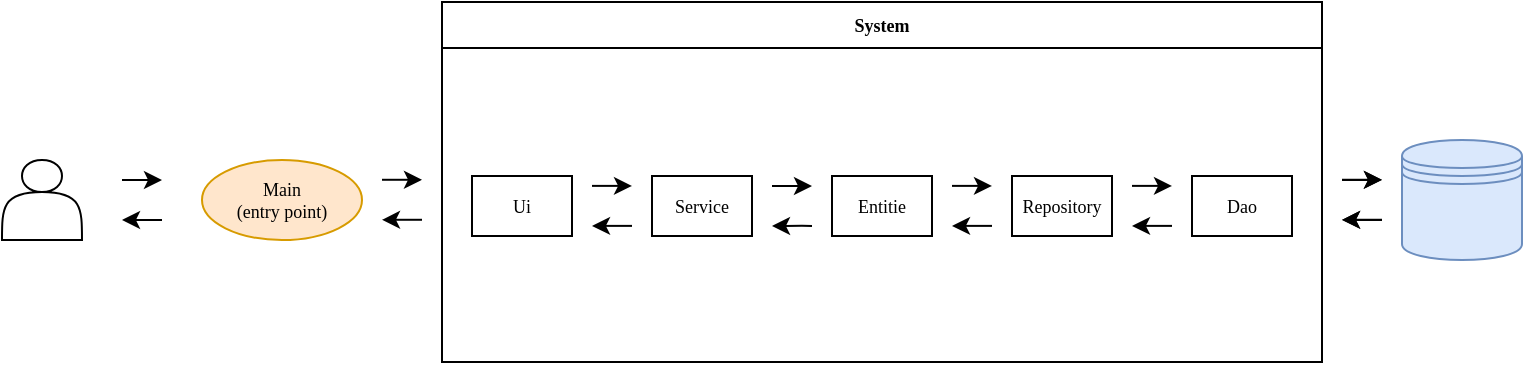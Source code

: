 <mxfile version="24.7.5">
  <diagram name="Page-1" id="M-lVSYPgohxnvnwa9WL2">
    <mxGraphModel dx="956" dy="561" grid="1" gridSize="10" guides="1" tooltips="1" connect="1" arrows="1" fold="1" page="1" pageScale="1" pageWidth="850" pageHeight="1100" math="0" shadow="0">
      <root>
        <mxCell id="0" />
        <mxCell id="1" parent="0" />
        <mxCell id="PnzeAUkAKQMdmgCFdvLM-7" value="" style="shape=actor;movable=0;resizable=0;rotatable=0;deletable=0;editable=0;locked=1;connectable=0;fontFamily=agave;labelBorderColor=none;labelBackgroundColor=none;fontColor=default;fontSize=9;verticalAlign=middle;horizontal=1;textShadow=0;" vertex="1" parent="1">
          <mxGeometry x="40" y="260" width="40" height="40" as="geometry" />
        </mxCell>
        <mxCell id="PnzeAUkAKQMdmgCFdvLM-35" value="Main&#xa;(entry point)" style="ellipse;align=center;newEdgeStyle={&quot;edgeStyle&quot;:&quot;entityRelationEdgeStyle&quot;,&quot;startArrow&quot;:&quot;none&quot;,&quot;endArrow&quot;:&quot;none&quot;,&quot;segment&quot;:10,&quot;curved&quot;:1,&quot;sourcePerimeterSpacing&quot;:0,&quot;targetPerimeterSpacing&quot;:0};treeFolding=1;treeMoving=1;fillColor=#ffe6cc;strokeColor=#d79b00;movable=0;resizable=0;rotatable=0;deletable=0;editable=0;locked=1;connectable=0;fontFamily=agave;labelBorderColor=none;labelBackgroundColor=none;fontColor=default;fontSize=9;spacing=0;verticalAlign=middle;horizontal=1;textShadow=0;" vertex="1" parent="1">
          <mxGeometry x="140" y="260" width="80" height="40" as="geometry" />
        </mxCell>
        <mxCell id="PnzeAUkAKQMdmgCFdvLM-49" value="" style="shape=datastore;whiteSpace=wrap;html=1;fillColor=#dae8fc;strokeColor=#6c8ebf;movable=0;resizable=0;rotatable=0;deletable=0;editable=0;locked=1;connectable=0;fontSize=9;verticalAlign=middle;horizontal=1;fontColor=default;labelBackgroundColor=none;labelBorderColor=none;textShadow=0;" vertex="1" parent="1">
          <mxGeometry x="740" y="250" width="60" height="60" as="geometry" />
        </mxCell>
        <mxCell id="PnzeAUkAKQMdmgCFdvLM-57" value="" style="endArrow=classic;rounded=0;movable=0;resizable=0;rotatable=0;deletable=0;editable=0;locked=1;connectable=0;fontFamily=agave;labelBorderColor=none;labelBackgroundColor=none;fontColor=default;fontSize=9;verticalAlign=middle;horizontal=1;textShadow=0;" edge="1" parent="1">
          <mxGeometry width="50" height="50" relative="1" as="geometry">
            <mxPoint x="100" y="270" as="sourcePoint" />
            <mxPoint x="120" y="270" as="targetPoint" />
          </mxGeometry>
        </mxCell>
        <mxCell id="PnzeAUkAKQMdmgCFdvLM-61" value="" style="endArrow=classic;rounded=0;movable=0;resizable=0;rotatable=0;deletable=0;editable=0;locked=1;connectable=0;fontFamily=agave;labelBorderColor=none;labelBackgroundColor=none;fontColor=default;fontSize=9;verticalAlign=middle;horizontal=1;textShadow=0;" edge="1" parent="1">
          <mxGeometry width="50" height="50" relative="1" as="geometry">
            <mxPoint x="120" y="290" as="sourcePoint" />
            <mxPoint x="100" y="290" as="targetPoint" />
          </mxGeometry>
        </mxCell>
        <mxCell id="PnzeAUkAKQMdmgCFdvLM-66" value="" style="endArrow=classic;rounded=0;movable=0;resizable=0;rotatable=0;deletable=0;editable=0;locked=1;connectable=0;fontFamily=agave;labelBorderColor=none;labelBackgroundColor=none;fontColor=default;fontSize=9;verticalAlign=middle;horizontal=1;textShadow=0;" edge="1" parent="1">
          <mxGeometry width="50" height="50" relative="1" as="geometry">
            <mxPoint x="710" y="269.94" as="sourcePoint" />
            <mxPoint x="730" y="269.94" as="targetPoint" />
          </mxGeometry>
        </mxCell>
        <mxCell id="PnzeAUkAKQMdmgCFdvLM-68" value="" style="endArrow=classic;rounded=0;movable=0;resizable=0;rotatable=0;deletable=0;editable=0;locked=1;connectable=0;fontFamily=agave;labelBorderColor=none;labelBackgroundColor=none;fontColor=default;fontSize=9;verticalAlign=middle;horizontal=1;textShadow=0;" edge="1" parent="1">
          <mxGeometry width="50" height="50" relative="1" as="geometry">
            <mxPoint x="730" y="289.94" as="sourcePoint" />
            <mxPoint x="710" y="289.94" as="targetPoint" />
            <Array as="points">
              <mxPoint x="720" y="289.94" />
            </Array>
          </mxGeometry>
        </mxCell>
        <mxCell id="PnzeAUkAKQMdmgCFdvLM-71" value="System" style="swimlane;movable=0;resizable=0;rotatable=0;deletable=0;editable=0;locked=1;connectable=0;fontFamily=agave;labelBorderColor=none;labelBackgroundColor=none;fontColor=default;fontSize=9;verticalAlign=middle;horizontal=1;textShadow=0;" vertex="1" parent="1">
          <mxGeometry x="260" y="181" width="440" height="180" as="geometry" />
        </mxCell>
        <UserObject label="Dao" treeRoot="1" id="PnzeAUkAKQMdmgCFdvLM-48">
          <mxCell style="align=center;treeFolding=1;treeMoving=1;newEdgeStyle={&quot;edgeStyle&quot;:&quot;elbowEdgeStyle&quot;,&quot;startArrow&quot;:&quot;none&quot;,&quot;endArrow&quot;:&quot;none&quot;};movable=0;resizable=0;rotatable=0;deletable=0;editable=0;locked=1;connectable=0;fontFamily=agave;labelBorderColor=none;labelBackgroundColor=none;fontColor=default;fontSize=9;verticalAlign=middle;horizontal=1;textShadow=0;" vertex="1" collapsed="1" parent="PnzeAUkAKQMdmgCFdvLM-71">
            <mxGeometry x="375" y="87" width="50" height="30" as="geometry" />
          </mxCell>
        </UserObject>
        <UserObject label="Service" treeRoot="1" id="PnzeAUkAKQMdmgCFdvLM-45">
          <mxCell style="align=center;treeFolding=1;treeMoving=1;newEdgeStyle={&quot;edgeStyle&quot;:&quot;elbowEdgeStyle&quot;,&quot;startArrow&quot;:&quot;none&quot;,&quot;endArrow&quot;:&quot;none&quot;};movable=0;resizable=0;rotatable=0;deletable=0;editable=0;locked=1;connectable=0;fontFamily=agave;labelBorderColor=none;labelBackgroundColor=none;fontColor=default;fontSize=9;verticalAlign=middle;horizontal=1;textShadow=0;" vertex="1" parent="PnzeAUkAKQMdmgCFdvLM-71">
            <mxGeometry x="105" y="87" width="50" height="30" as="geometry" />
          </mxCell>
        </UserObject>
        <UserObject label="Entitie" treeRoot="1" id="PnzeAUkAKQMdmgCFdvLM-46">
          <mxCell style="align=center;treeFolding=1;treeMoving=1;newEdgeStyle={&quot;edgeStyle&quot;:&quot;elbowEdgeStyle&quot;,&quot;startArrow&quot;:&quot;none&quot;,&quot;endArrow&quot;:&quot;none&quot;};movable=0;resizable=0;rotatable=0;deletable=0;editable=0;locked=1;connectable=0;fontFamily=agave;labelBorderColor=none;labelBackgroundColor=none;fontColor=default;fontSize=9;verticalAlign=middle;horizontal=1;textShadow=0;" vertex="1" parent="PnzeAUkAKQMdmgCFdvLM-71">
            <mxGeometry x="195" y="87" width="50" height="30" as="geometry" />
          </mxCell>
        </UserObject>
        <UserObject label="Repository" treeRoot="1" id="PnzeAUkAKQMdmgCFdvLM-47">
          <mxCell style="align=center;treeFolding=1;treeMoving=1;newEdgeStyle={&quot;edgeStyle&quot;:&quot;elbowEdgeStyle&quot;,&quot;startArrow&quot;:&quot;none&quot;,&quot;endArrow&quot;:&quot;none&quot;};movable=0;resizable=0;rotatable=0;deletable=0;editable=0;locked=1;connectable=0;fontFamily=agave;labelBorderColor=none;labelBackgroundColor=none;fontColor=default;fontSize=9;verticalAlign=middle;horizontal=1;textShadow=0;" vertex="1" parent="PnzeAUkAKQMdmgCFdvLM-71">
            <mxGeometry x="285" y="87" width="50" height="30" as="geometry" />
          </mxCell>
        </UserObject>
        <UserObject label="Ui" treeRoot="1" id="PnzeAUkAKQMdmgCFdvLM-43">
          <mxCell style="align=center;treeFolding=1;treeMoving=1;newEdgeStyle={&quot;edgeStyle&quot;:&quot;elbowEdgeStyle&quot;,&quot;startArrow&quot;:&quot;none&quot;,&quot;endArrow&quot;:&quot;none&quot;};movable=0;resizable=0;rotatable=0;deletable=0;editable=0;locked=1;connectable=0;fontFamily=agave;labelBorderColor=none;labelBackgroundColor=none;fontColor=default;fontSize=9;verticalAlign=middle;horizontal=1;textShadow=0;" vertex="1" parent="PnzeAUkAKQMdmgCFdvLM-71">
            <mxGeometry x="15" y="87" width="50" height="30" as="geometry" />
          </mxCell>
        </UserObject>
        <mxCell id="PnzeAUkAKQMdmgCFdvLM-83" value="" style="endArrow=classic;rounded=0;movable=0;resizable=0;rotatable=0;deletable=0;editable=0;locked=1;connectable=0;fontFamily=agave;labelBorderColor=none;labelBackgroundColor=none;fontColor=default;fontSize=9;verticalAlign=middle;horizontal=1;textShadow=0;" edge="1" parent="PnzeAUkAKQMdmgCFdvLM-71">
          <mxGeometry width="50" height="50" relative="1" as="geometry">
            <mxPoint x="95" y="111.94" as="sourcePoint" />
            <mxPoint x="75" y="111.94" as="targetPoint" />
            <Array as="points">
              <mxPoint x="85" y="111.94" />
            </Array>
          </mxGeometry>
        </mxCell>
        <mxCell id="PnzeAUkAKQMdmgCFdvLM-84" value="" style="endArrow=classic;rounded=0;movable=0;resizable=0;rotatable=0;deletable=0;editable=0;locked=1;connectable=0;fontFamily=agave;labelBorderColor=none;labelBackgroundColor=none;fontColor=default;fontSize=9;verticalAlign=middle;horizontal=1;textShadow=0;" edge="1" parent="PnzeAUkAKQMdmgCFdvLM-71">
          <mxGeometry width="50" height="50" relative="1" as="geometry">
            <mxPoint x="75" y="91.94" as="sourcePoint" />
            <mxPoint x="95" y="91.94" as="targetPoint" />
          </mxGeometry>
        </mxCell>
        <mxCell id="PnzeAUkAKQMdmgCFdvLM-85" value="" style="endArrow=classic;rounded=0;movable=0;resizable=0;rotatable=0;deletable=0;editable=0;locked=1;connectable=0;fontFamily=agave;labelBorderColor=none;labelBackgroundColor=none;fontColor=default;fontSize=9;verticalAlign=middle;horizontal=1;textShadow=0;" edge="1" parent="PnzeAUkAKQMdmgCFdvLM-71">
          <mxGeometry width="50" height="50" relative="1" as="geometry">
            <mxPoint x="185" y="112" as="sourcePoint" />
            <mxPoint x="165" y="112" as="targetPoint" />
            <Array as="points">
              <mxPoint x="180" y="111.93" />
            </Array>
          </mxGeometry>
        </mxCell>
        <mxCell id="PnzeAUkAKQMdmgCFdvLM-86" value="" style="endArrow=classic;rounded=0;movable=0;resizable=0;rotatable=0;deletable=0;editable=0;locked=1;connectable=0;fontFamily=agave;labelBorderColor=none;labelBackgroundColor=none;fontColor=default;fontSize=9;verticalAlign=middle;horizontal=1;textShadow=0;" edge="1" parent="PnzeAUkAKQMdmgCFdvLM-71">
          <mxGeometry width="50" height="50" relative="1" as="geometry">
            <mxPoint x="165" y="92" as="sourcePoint" />
            <mxPoint x="185" y="92" as="targetPoint" />
          </mxGeometry>
        </mxCell>
        <mxCell id="PnzeAUkAKQMdmgCFdvLM-87" value="" style="endArrow=classic;rounded=0;movable=0;resizable=0;rotatable=0;deletable=0;editable=0;locked=1;connectable=0;fontFamily=agave;labelBorderColor=none;labelBackgroundColor=none;fontColor=default;fontSize=9;verticalAlign=middle;horizontal=1;textShadow=0;" edge="1" parent="PnzeAUkAKQMdmgCFdvLM-71">
          <mxGeometry width="50" height="50" relative="1" as="geometry">
            <mxPoint x="275" y="111.94" as="sourcePoint" />
            <mxPoint x="255" y="111.94" as="targetPoint" />
            <Array as="points">
              <mxPoint x="265" y="111.94" />
            </Array>
          </mxGeometry>
        </mxCell>
        <mxCell id="PnzeAUkAKQMdmgCFdvLM-88" value="" style="endArrow=classic;rounded=0;movable=0;resizable=0;rotatable=0;deletable=0;editable=0;locked=1;connectable=0;fontFamily=agave;labelBorderColor=none;labelBackgroundColor=none;fontColor=default;fontSize=9;verticalAlign=middle;horizontal=1;textShadow=0;" edge="1" parent="PnzeAUkAKQMdmgCFdvLM-71">
          <mxGeometry width="50" height="50" relative="1" as="geometry">
            <mxPoint x="255" y="91.94" as="sourcePoint" />
            <mxPoint x="275" y="91.94" as="targetPoint" />
          </mxGeometry>
        </mxCell>
        <mxCell id="PnzeAUkAKQMdmgCFdvLM-89" value="" style="endArrow=classic;rounded=0;movable=0;resizable=0;rotatable=0;deletable=0;editable=0;locked=1;connectable=0;fontFamily=agave;labelBorderColor=none;labelBackgroundColor=none;fontColor=default;fontSize=9;verticalAlign=middle;horizontal=1;textShadow=0;" edge="1" parent="PnzeAUkAKQMdmgCFdvLM-71">
          <mxGeometry width="50" height="50" relative="1" as="geometry">
            <mxPoint x="365" y="111.94" as="sourcePoint" />
            <mxPoint x="345" y="111.94" as="targetPoint" />
            <Array as="points">
              <mxPoint x="355" y="111.94" />
            </Array>
          </mxGeometry>
        </mxCell>
        <mxCell id="PnzeAUkAKQMdmgCFdvLM-90" value="" style="endArrow=classic;rounded=0;movable=0;resizable=0;rotatable=0;deletable=0;editable=0;locked=1;connectable=0;fontFamily=agave;labelBorderColor=none;labelBackgroundColor=none;fontColor=default;fontSize=9;verticalAlign=middle;horizontal=1;textShadow=0;" edge="1" parent="PnzeAUkAKQMdmgCFdvLM-71">
          <mxGeometry width="50" height="50" relative="1" as="geometry">
            <mxPoint x="345" y="91.94" as="sourcePoint" />
            <mxPoint x="365" y="91.94" as="targetPoint" />
          </mxGeometry>
        </mxCell>
        <mxCell id="PnzeAUkAKQMdmgCFdvLM-81" value="" style="endArrow=classic;rounded=0;movable=0;resizable=0;rotatable=0;deletable=0;editable=0;locked=1;connectable=0;fontFamily=agave;labelBorderColor=none;labelBackgroundColor=none;fontColor=default;fontSize=9;verticalAlign=middle;horizontal=1;textShadow=0;" edge="1" parent="1">
          <mxGeometry width="50" height="50" relative="1" as="geometry">
            <mxPoint x="730" y="289.93" as="sourcePoint" />
            <mxPoint x="710" y="289.93" as="targetPoint" />
            <Array as="points">
              <mxPoint x="720" y="289.93" />
            </Array>
          </mxGeometry>
        </mxCell>
        <mxCell id="PnzeAUkAKQMdmgCFdvLM-82" value="" style="endArrow=classic;rounded=0;movable=0;resizable=0;rotatable=0;deletable=0;editable=0;locked=1;connectable=0;fontFamily=agave;labelBorderColor=none;labelBackgroundColor=none;fontColor=default;fontSize=9;verticalAlign=middle;horizontal=1;textShadow=0;" edge="1" parent="1">
          <mxGeometry width="50" height="50" relative="1" as="geometry">
            <mxPoint x="710" y="269.93" as="sourcePoint" />
            <mxPoint x="730" y="269.93" as="targetPoint" />
          </mxGeometry>
        </mxCell>
        <mxCell id="PnzeAUkAKQMdmgCFdvLM-97" value="" style="endArrow=classic;rounded=0;movable=0;resizable=0;rotatable=0;deletable=0;editable=0;locked=1;connectable=0;fontFamily=agave;labelBorderColor=none;labelBackgroundColor=none;fontColor=default;fontSize=9;verticalAlign=middle;horizontal=1;textShadow=0;" edge="1" parent="1">
          <mxGeometry width="50" height="50" relative="1" as="geometry">
            <mxPoint x="230" y="269.89" as="sourcePoint" />
            <mxPoint x="250" y="269.89" as="targetPoint" />
          </mxGeometry>
        </mxCell>
        <mxCell id="PnzeAUkAKQMdmgCFdvLM-98" value="" style="endArrow=classic;rounded=0;movable=0;resizable=0;rotatable=0;deletable=0;editable=0;locked=1;connectable=0;fontFamily=agave;labelBorderColor=none;labelBackgroundColor=none;fontColor=default;fontSize=9;verticalAlign=middle;horizontal=1;textShadow=0;" edge="1" parent="1">
          <mxGeometry width="50" height="50" relative="1" as="geometry">
            <mxPoint x="250" y="289.89" as="sourcePoint" />
            <mxPoint x="230" y="289.89" as="targetPoint" />
          </mxGeometry>
        </mxCell>
      </root>
    </mxGraphModel>
  </diagram>
</mxfile>
